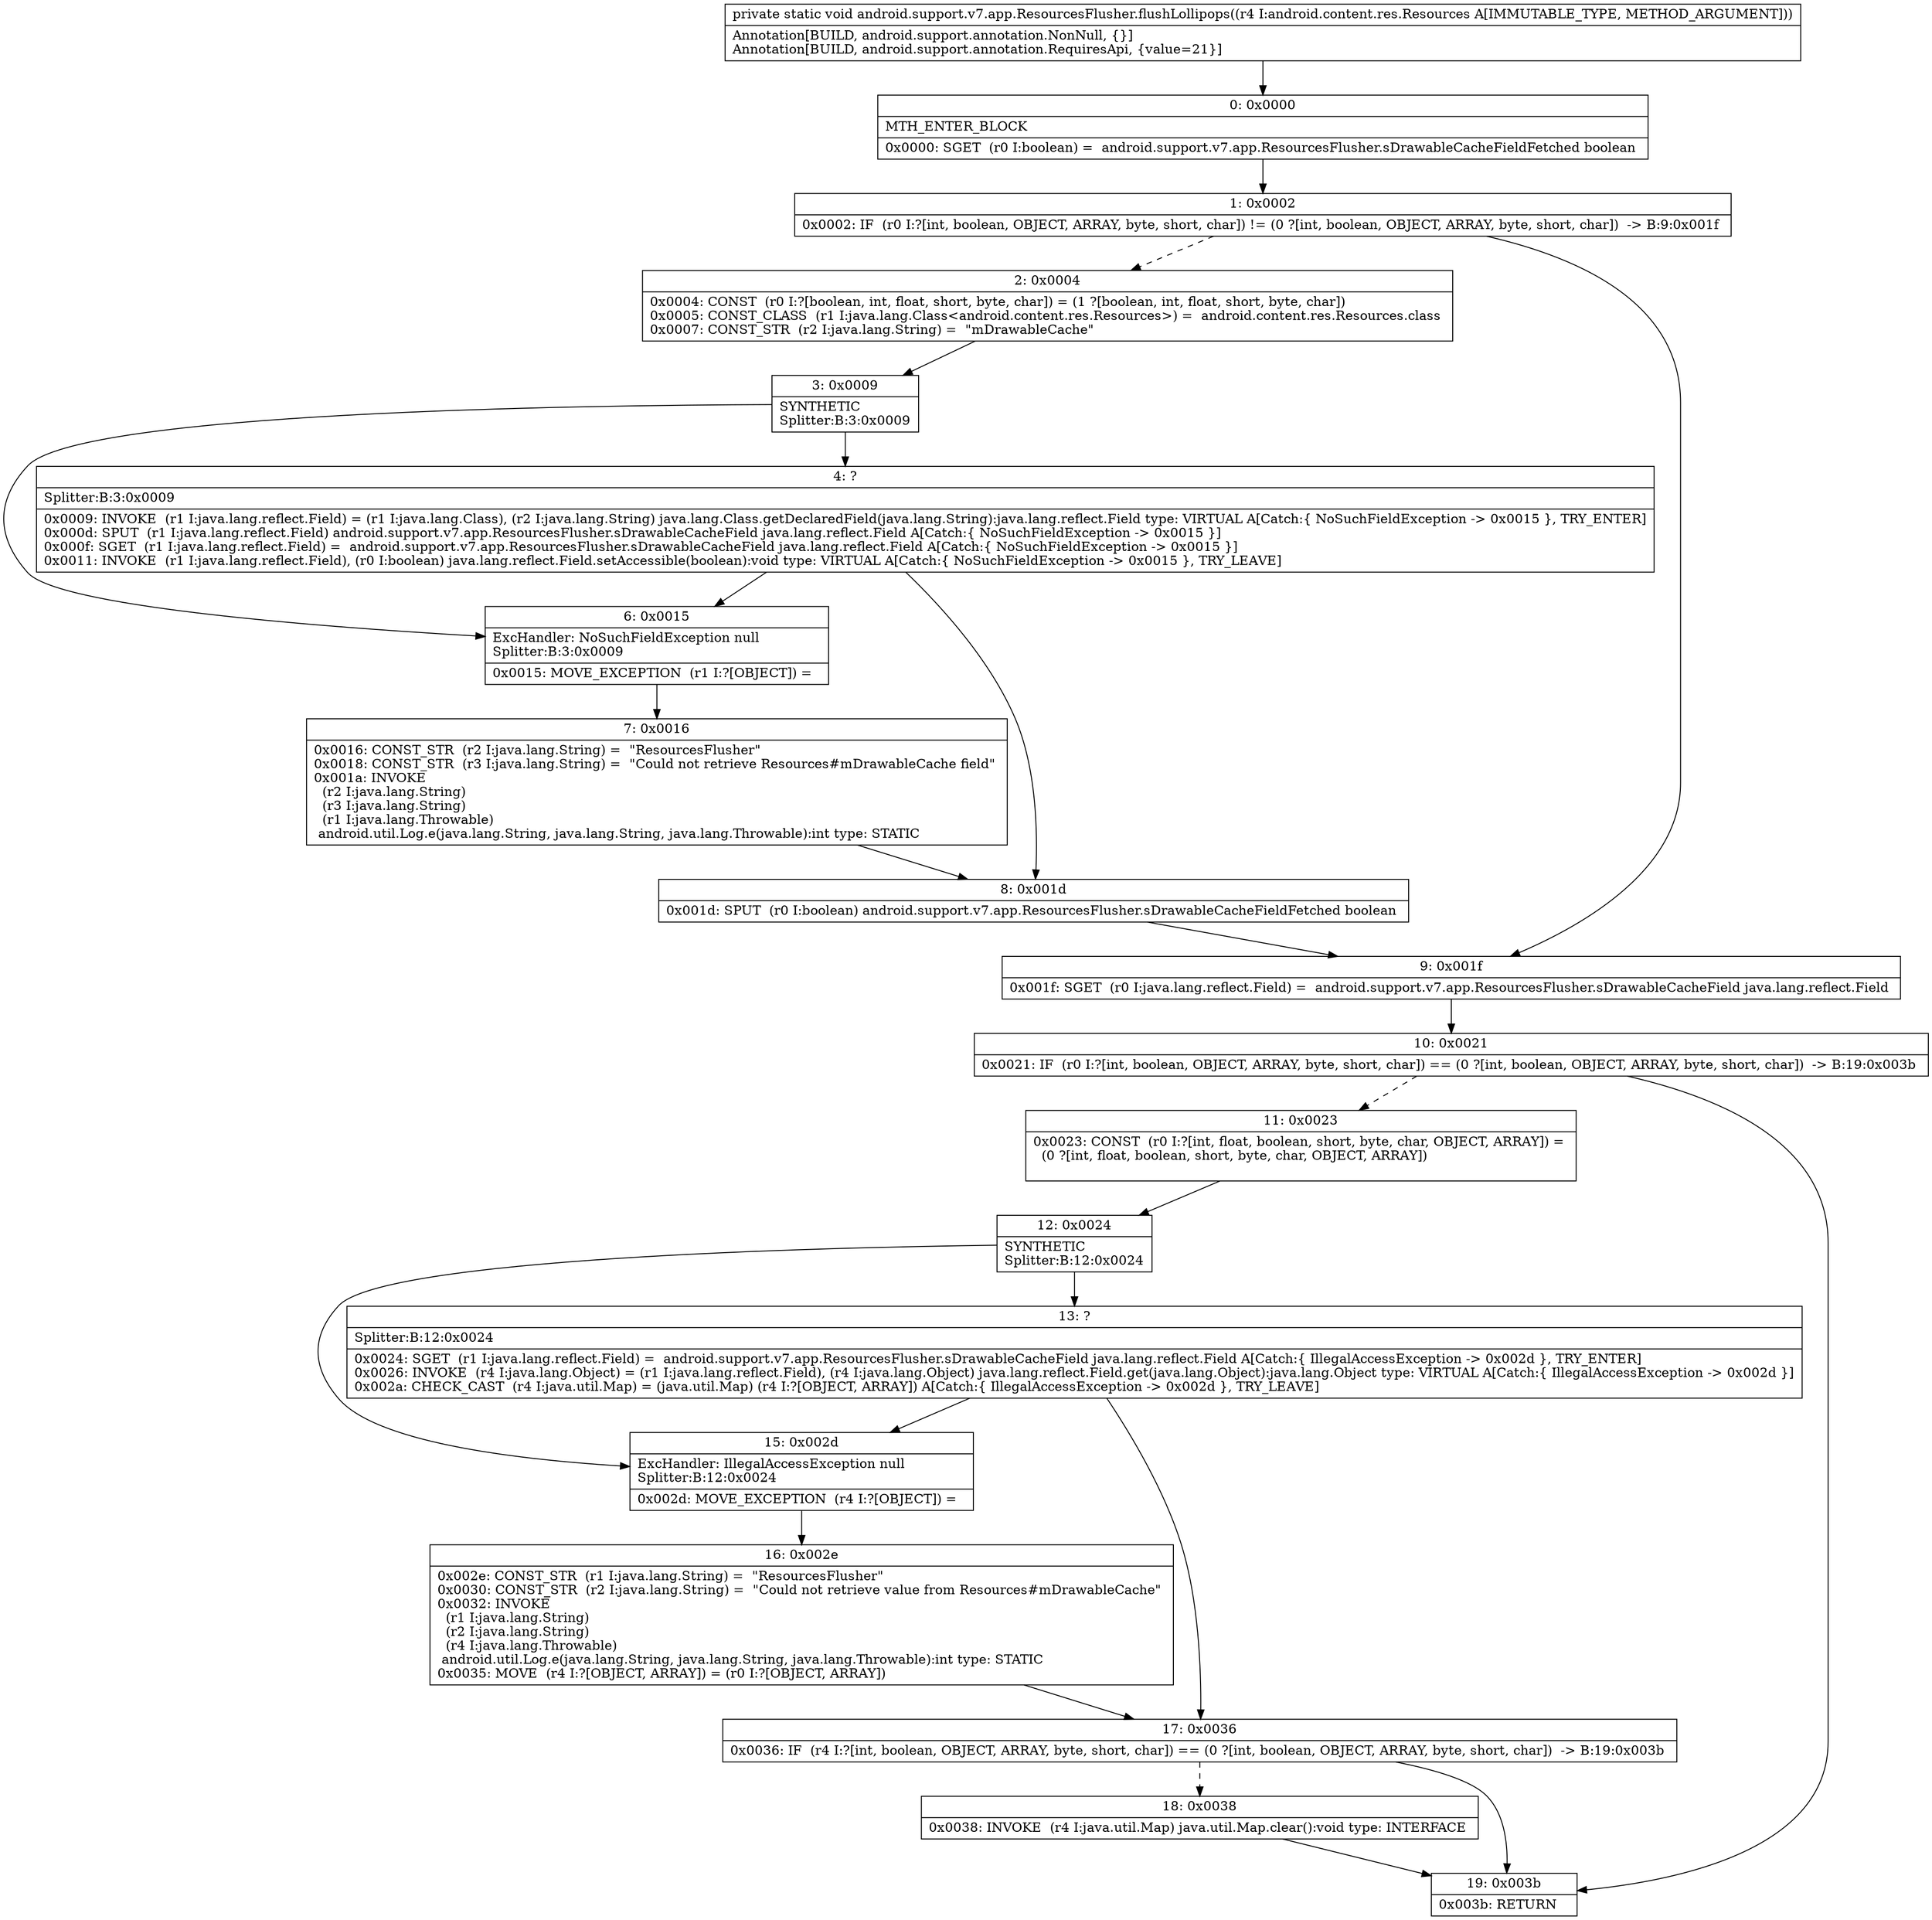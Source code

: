 digraph "CFG forandroid.support.v7.app.ResourcesFlusher.flushLollipops(Landroid\/content\/res\/Resources;)V" {
Node_0 [shape=record,label="{0\:\ 0x0000|MTH_ENTER_BLOCK\l|0x0000: SGET  (r0 I:boolean) =  android.support.v7.app.ResourcesFlusher.sDrawableCacheFieldFetched boolean \l}"];
Node_1 [shape=record,label="{1\:\ 0x0002|0x0002: IF  (r0 I:?[int, boolean, OBJECT, ARRAY, byte, short, char]) != (0 ?[int, boolean, OBJECT, ARRAY, byte, short, char])  \-\> B:9:0x001f \l}"];
Node_2 [shape=record,label="{2\:\ 0x0004|0x0004: CONST  (r0 I:?[boolean, int, float, short, byte, char]) = (1 ?[boolean, int, float, short, byte, char]) \l0x0005: CONST_CLASS  (r1 I:java.lang.Class\<android.content.res.Resources\>) =  android.content.res.Resources.class \l0x0007: CONST_STR  (r2 I:java.lang.String) =  \"mDrawableCache\" \l}"];
Node_3 [shape=record,label="{3\:\ 0x0009|SYNTHETIC\lSplitter:B:3:0x0009\l}"];
Node_4 [shape=record,label="{4\:\ ?|Splitter:B:3:0x0009\l|0x0009: INVOKE  (r1 I:java.lang.reflect.Field) = (r1 I:java.lang.Class), (r2 I:java.lang.String) java.lang.Class.getDeclaredField(java.lang.String):java.lang.reflect.Field type: VIRTUAL A[Catch:\{ NoSuchFieldException \-\> 0x0015 \}, TRY_ENTER]\l0x000d: SPUT  (r1 I:java.lang.reflect.Field) android.support.v7.app.ResourcesFlusher.sDrawableCacheField java.lang.reflect.Field A[Catch:\{ NoSuchFieldException \-\> 0x0015 \}]\l0x000f: SGET  (r1 I:java.lang.reflect.Field) =  android.support.v7.app.ResourcesFlusher.sDrawableCacheField java.lang.reflect.Field A[Catch:\{ NoSuchFieldException \-\> 0x0015 \}]\l0x0011: INVOKE  (r1 I:java.lang.reflect.Field), (r0 I:boolean) java.lang.reflect.Field.setAccessible(boolean):void type: VIRTUAL A[Catch:\{ NoSuchFieldException \-\> 0x0015 \}, TRY_LEAVE]\l}"];
Node_6 [shape=record,label="{6\:\ 0x0015|ExcHandler: NoSuchFieldException null\lSplitter:B:3:0x0009\l|0x0015: MOVE_EXCEPTION  (r1 I:?[OBJECT]) =  \l}"];
Node_7 [shape=record,label="{7\:\ 0x0016|0x0016: CONST_STR  (r2 I:java.lang.String) =  \"ResourcesFlusher\" \l0x0018: CONST_STR  (r3 I:java.lang.String) =  \"Could not retrieve Resources#mDrawableCache field\" \l0x001a: INVOKE  \l  (r2 I:java.lang.String)\l  (r3 I:java.lang.String)\l  (r1 I:java.lang.Throwable)\l android.util.Log.e(java.lang.String, java.lang.String, java.lang.Throwable):int type: STATIC \l}"];
Node_8 [shape=record,label="{8\:\ 0x001d|0x001d: SPUT  (r0 I:boolean) android.support.v7.app.ResourcesFlusher.sDrawableCacheFieldFetched boolean \l}"];
Node_9 [shape=record,label="{9\:\ 0x001f|0x001f: SGET  (r0 I:java.lang.reflect.Field) =  android.support.v7.app.ResourcesFlusher.sDrawableCacheField java.lang.reflect.Field \l}"];
Node_10 [shape=record,label="{10\:\ 0x0021|0x0021: IF  (r0 I:?[int, boolean, OBJECT, ARRAY, byte, short, char]) == (0 ?[int, boolean, OBJECT, ARRAY, byte, short, char])  \-\> B:19:0x003b \l}"];
Node_11 [shape=record,label="{11\:\ 0x0023|0x0023: CONST  (r0 I:?[int, float, boolean, short, byte, char, OBJECT, ARRAY]) = \l  (0 ?[int, float, boolean, short, byte, char, OBJECT, ARRAY])\l \l}"];
Node_12 [shape=record,label="{12\:\ 0x0024|SYNTHETIC\lSplitter:B:12:0x0024\l}"];
Node_13 [shape=record,label="{13\:\ ?|Splitter:B:12:0x0024\l|0x0024: SGET  (r1 I:java.lang.reflect.Field) =  android.support.v7.app.ResourcesFlusher.sDrawableCacheField java.lang.reflect.Field A[Catch:\{ IllegalAccessException \-\> 0x002d \}, TRY_ENTER]\l0x0026: INVOKE  (r4 I:java.lang.Object) = (r1 I:java.lang.reflect.Field), (r4 I:java.lang.Object) java.lang.reflect.Field.get(java.lang.Object):java.lang.Object type: VIRTUAL A[Catch:\{ IllegalAccessException \-\> 0x002d \}]\l0x002a: CHECK_CAST  (r4 I:java.util.Map) = (java.util.Map) (r4 I:?[OBJECT, ARRAY]) A[Catch:\{ IllegalAccessException \-\> 0x002d \}, TRY_LEAVE]\l}"];
Node_15 [shape=record,label="{15\:\ 0x002d|ExcHandler: IllegalAccessException null\lSplitter:B:12:0x0024\l|0x002d: MOVE_EXCEPTION  (r4 I:?[OBJECT]) =  \l}"];
Node_16 [shape=record,label="{16\:\ 0x002e|0x002e: CONST_STR  (r1 I:java.lang.String) =  \"ResourcesFlusher\" \l0x0030: CONST_STR  (r2 I:java.lang.String) =  \"Could not retrieve value from Resources#mDrawableCache\" \l0x0032: INVOKE  \l  (r1 I:java.lang.String)\l  (r2 I:java.lang.String)\l  (r4 I:java.lang.Throwable)\l android.util.Log.e(java.lang.String, java.lang.String, java.lang.Throwable):int type: STATIC \l0x0035: MOVE  (r4 I:?[OBJECT, ARRAY]) = (r0 I:?[OBJECT, ARRAY]) \l}"];
Node_17 [shape=record,label="{17\:\ 0x0036|0x0036: IF  (r4 I:?[int, boolean, OBJECT, ARRAY, byte, short, char]) == (0 ?[int, boolean, OBJECT, ARRAY, byte, short, char])  \-\> B:19:0x003b \l}"];
Node_18 [shape=record,label="{18\:\ 0x0038|0x0038: INVOKE  (r4 I:java.util.Map) java.util.Map.clear():void type: INTERFACE \l}"];
Node_19 [shape=record,label="{19\:\ 0x003b|0x003b: RETURN   \l}"];
MethodNode[shape=record,label="{private static void android.support.v7.app.ResourcesFlusher.flushLollipops((r4 I:android.content.res.Resources A[IMMUTABLE_TYPE, METHOD_ARGUMENT]))  | Annotation[BUILD, android.support.annotation.NonNull, \{\}]\lAnnotation[BUILD, android.support.annotation.RequiresApi, \{value=21\}]\l}"];
MethodNode -> Node_0;
Node_0 -> Node_1;
Node_1 -> Node_2[style=dashed];
Node_1 -> Node_9;
Node_2 -> Node_3;
Node_3 -> Node_4;
Node_3 -> Node_6;
Node_4 -> Node_6;
Node_4 -> Node_8;
Node_6 -> Node_7;
Node_7 -> Node_8;
Node_8 -> Node_9;
Node_9 -> Node_10;
Node_10 -> Node_11[style=dashed];
Node_10 -> Node_19;
Node_11 -> Node_12;
Node_12 -> Node_13;
Node_12 -> Node_15;
Node_13 -> Node_15;
Node_13 -> Node_17;
Node_15 -> Node_16;
Node_16 -> Node_17;
Node_17 -> Node_18[style=dashed];
Node_17 -> Node_19;
Node_18 -> Node_19;
}

